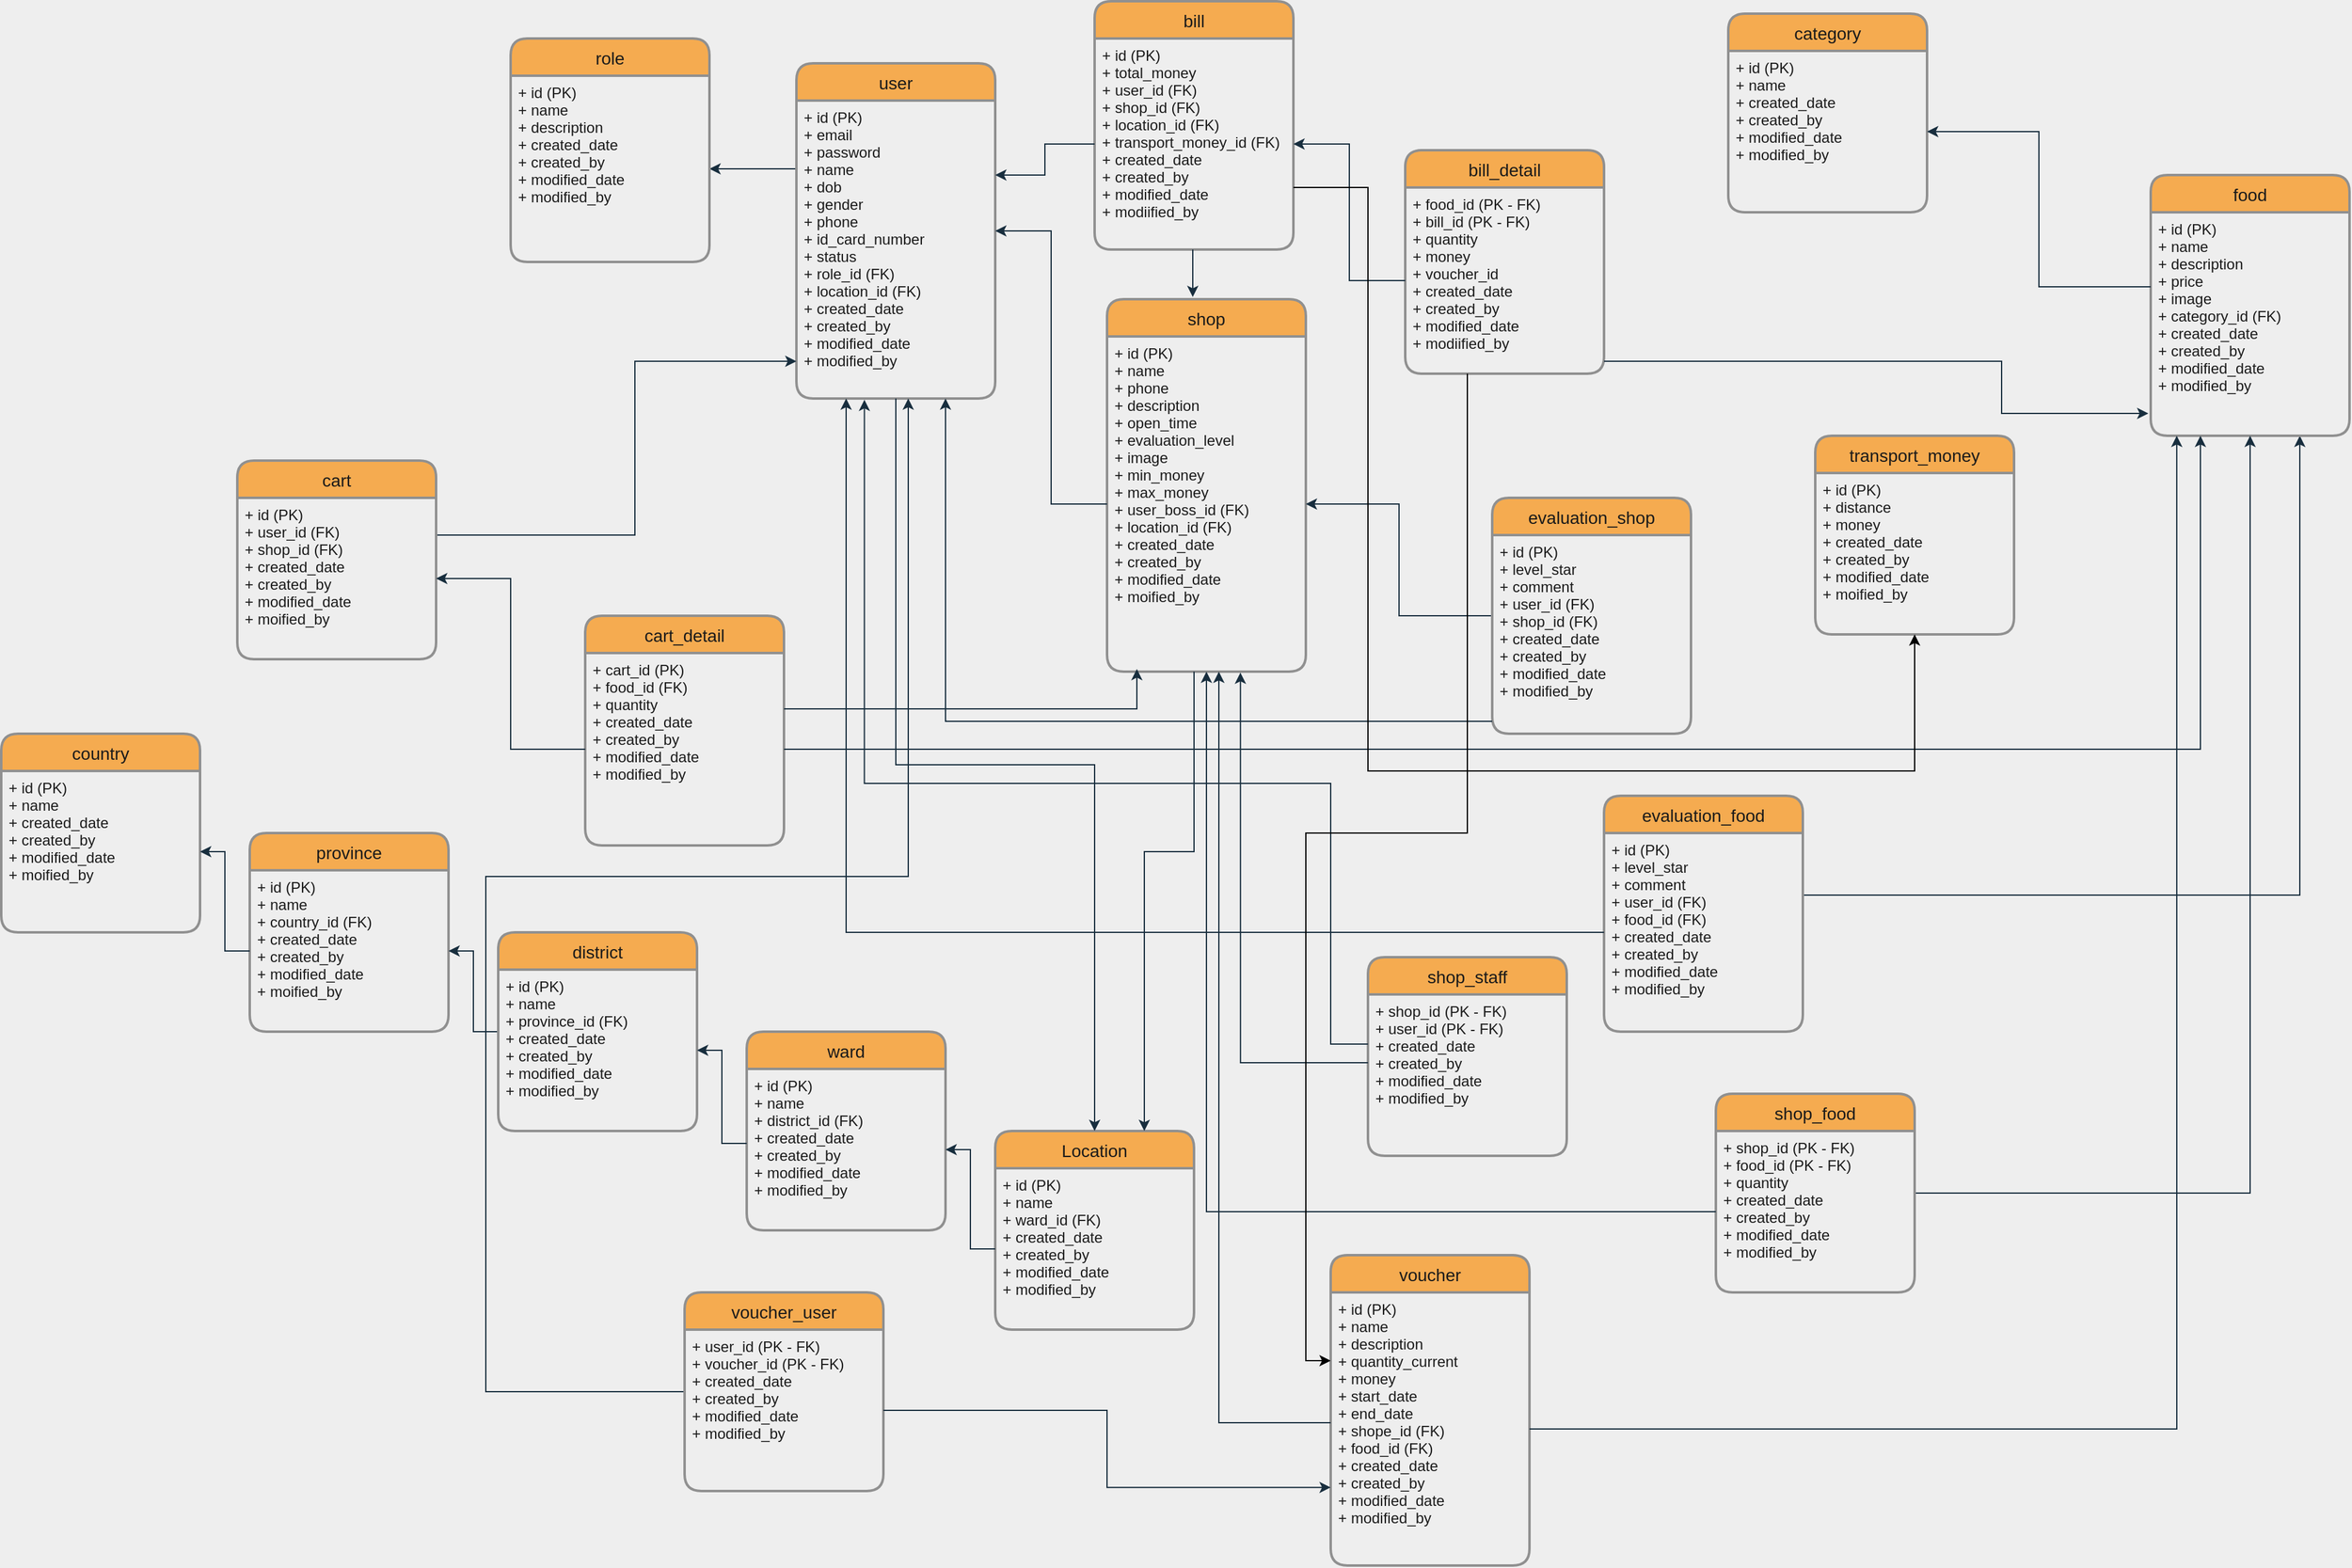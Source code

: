 <mxfile version="15.5.4" type="embed"><diagram id="cvLiQvczyyv2IEws7kv0" name="main"><mxGraphModel dx="1001" dy="735" grid="1" gridSize="10" guides="1" tooltips="1" connect="1" arrows="1" fold="1" page="1" pageScale="1" pageWidth="827" pageHeight="1169" background="#EEEEEE" math="0" shadow="0"><root><mxCell id="0"/><mxCell id="1" parent="0"/><mxCell id="i-i60iLG56CUSzepgEwN-10" style="edgeStyle=orthogonalEdgeStyle;rounded=0;orthogonalLoop=1;jettySize=auto;html=1;entryX=1;entryY=0.5;entryDx=0;entryDy=0;labelBackgroundColor=#EEEEEE;strokeColor=#182E3E;fontColor=#1A1A1A;" parent="1" source="ijWVoz1V8DGi0HDy-ZMH-1" target="i-i60iLG56CUSzepgEwN-9" edge="1"><mxGeometry relative="1" as="geometry"><Array as="points"><mxPoint x="700" y="145"/><mxPoint x="700" y="145"/></Array></mxGeometry></mxCell><mxCell id="ijWVoz1V8DGi0HDy-ZMH-1" value="user" style="swimlane;childLayout=stackLayout;horizontal=1;startSize=30;horizontalStack=0;rounded=1;fontSize=14;fontStyle=0;strokeWidth=2;resizeParent=0;resizeLast=1;shadow=0;dashed=0;align=center;fillColor=#F5AB50;strokeColor=#909090;fontColor=#1A1A1A;" parent="1" vertex="1"><mxGeometry x="720" y="60" width="160" height="270" as="geometry"/></mxCell><mxCell id="ijWVoz1V8DGi0HDy-ZMH-2" value="+ id (PK)&#10;+ email&#10;+ password&#10;+ name&#10;+ dob&#10;+ gender&#10;+ phone&#10;+ id_card_number&#10;+ status&#10;+ role_id (FK)&#10;+ location_id (FK)&#10;+ created_date&#10;+ created_by&#10;+ modified_date&#10;+ modified_by" style="align=left;strokeColor=none;fillColor=none;spacingLeft=4;fontSize=12;verticalAlign=top;resizable=0;rotatable=0;part=1;fontColor=#1A1A1A;" parent="ijWVoz1V8DGi0HDy-ZMH-1" vertex="1"><mxGeometry y="30" width="160" height="240" as="geometry"/></mxCell><mxCell id="ijWVoz1V8DGi0HDy-ZMH-7" value="shop" style="swimlane;childLayout=stackLayout;horizontal=1;startSize=30;horizontalStack=0;rounded=1;fontSize=14;fontStyle=0;strokeWidth=2;resizeParent=0;resizeLast=1;shadow=0;dashed=0;align=center;fillColor=#F5AB50;strokeColor=#909090;fontColor=#1A1A1A;" parent="1" vertex="1"><mxGeometry x="970" y="250" width="160" height="300" as="geometry"/></mxCell><mxCell id="ijWVoz1V8DGi0HDy-ZMH-8" value="+ id (PK)&#10;+ name&#10;+ phone&#10;+ description&#10;+ open_time&#10;+ evaluation_level&#10;+ image&#10;+ min_money&#10;+ max_money&#10;+ user_boss_id (FK)&#10;+ location_id (FK)&#10;+ created_date&#10;+ created_by&#10;+ modified_date&#10;+ moified_by" style="align=left;strokeColor=none;fillColor=none;spacingLeft=4;fontSize=12;verticalAlign=top;resizable=0;rotatable=0;part=1;fontColor=#1A1A1A;" parent="ijWVoz1V8DGi0HDy-ZMH-7" vertex="1"><mxGeometry y="30" width="160" height="270" as="geometry"/></mxCell><mxCell id="ijWVoz1V8DGi0HDy-ZMH-10" value="country" style="swimlane;childLayout=stackLayout;horizontal=1;startSize=30;horizontalStack=0;rounded=1;fontSize=14;fontStyle=0;strokeWidth=2;resizeParent=0;resizeLast=1;shadow=0;dashed=0;align=center;fillColor=#F5AB50;strokeColor=#909090;fontColor=#1A1A1A;" parent="1" vertex="1"><mxGeometry x="80" y="600" width="160" height="160" as="geometry"/></mxCell><mxCell id="ijWVoz1V8DGi0HDy-ZMH-11" value="+ id (PK)&#10;+ name&#10;+ created_date&#10;+ created_by&#10;+ modified_date&#10;+ moified_by" style="align=left;strokeColor=none;fillColor=none;spacingLeft=4;fontSize=12;verticalAlign=top;resizable=0;rotatable=0;part=1;fontColor=#1A1A1A;" parent="ijWVoz1V8DGi0HDy-ZMH-10" vertex="1"><mxGeometry y="30" width="160" height="130" as="geometry"/></mxCell><mxCell id="ijWVoz1V8DGi0HDy-ZMH-12" value="province" style="swimlane;childLayout=stackLayout;horizontal=1;startSize=30;horizontalStack=0;rounded=1;fontSize=14;fontStyle=0;strokeWidth=2;resizeParent=0;resizeLast=1;shadow=0;dashed=0;align=center;fillColor=#F5AB50;strokeColor=#909090;fontColor=#1A1A1A;" parent="1" vertex="1"><mxGeometry x="280" y="680" width="160" height="160" as="geometry"/></mxCell><mxCell id="ijWVoz1V8DGi0HDy-ZMH-13" value="+ id (PK)&#10;+ name&#10;+ country_id (FK)&#10;+ created_date&#10;+ created_by&#10;+ modified_date&#10;+ moified_by" style="align=left;strokeColor=none;fillColor=none;spacingLeft=4;fontSize=12;verticalAlign=top;resizable=0;rotatable=0;part=1;fontColor=#1A1A1A;" parent="ijWVoz1V8DGi0HDy-ZMH-12" vertex="1"><mxGeometry y="30" width="160" height="130" as="geometry"/></mxCell><mxCell id="ijWVoz1V8DGi0HDy-ZMH-14" value="ward" style="swimlane;childLayout=stackLayout;horizontal=1;startSize=30;horizontalStack=0;rounded=1;fontSize=14;fontStyle=0;strokeWidth=2;resizeParent=0;resizeLast=1;shadow=0;dashed=0;align=center;fillColor=#F5AB50;strokeColor=#909090;fontColor=#1A1A1A;" parent="1" vertex="1"><mxGeometry x="680" y="840" width="160" height="160" as="geometry"/></mxCell><mxCell id="ijWVoz1V8DGi0HDy-ZMH-15" value="+ id (PK)&#10;+ name&#10;+ district_id (FK)&#10;+ created_date&#10;+ created_by&#10;+ modified_date&#10;+ modified_by" style="align=left;strokeColor=none;fillColor=none;spacingLeft=4;fontSize=12;verticalAlign=top;resizable=0;rotatable=0;part=1;fontColor=#1A1A1A;" parent="ijWVoz1V8DGi0HDy-ZMH-14" vertex="1"><mxGeometry y="30" width="160" height="130" as="geometry"/></mxCell><mxCell id="ijWVoz1V8DGi0HDy-ZMH-16" value="Location" style="swimlane;childLayout=stackLayout;horizontal=1;startSize=30;horizontalStack=0;rounded=1;fontSize=14;fontStyle=0;strokeWidth=2;resizeParent=0;resizeLast=1;shadow=0;dashed=0;align=center;fillColor=#F5AB50;strokeColor=#909090;fontColor=#1A1A1A;" parent="1" vertex="1"><mxGeometry x="880" y="920" width="160" height="160" as="geometry"/></mxCell><mxCell id="ijWVoz1V8DGi0HDy-ZMH-17" value="+ id (PK)&#10;+ name&#10;+ ward_id (FK)&#10;+ created_date&#10;+ created_by&#10;+ modified_date&#10;+ modified_by" style="align=left;strokeColor=none;fillColor=none;spacingLeft=4;fontSize=12;verticalAlign=top;resizable=0;rotatable=0;part=1;fontColor=#1A1A1A;" parent="ijWVoz1V8DGi0HDy-ZMH-16" vertex="1"><mxGeometry y="30" width="160" height="130" as="geometry"/></mxCell><mxCell id="nJ0_UqHyAE1VyKCotSEz-19" style="edgeStyle=orthogonalEdgeStyle;rounded=0;orthogonalLoop=1;jettySize=auto;html=1;labelBackgroundColor=#EEEEEE;strokeColor=#182E3E;fontColor=#1A1A1A;" parent="1" source="ijWVoz1V8DGi0HDy-ZMH-19" target="ijWVoz1V8DGi0HDy-ZMH-2" edge="1"><mxGeometry relative="1" as="geometry"><Array as="points"><mxPoint x="590" y="440"/><mxPoint x="590" y="300"/></Array></mxGeometry></mxCell><mxCell id="ijWVoz1V8DGi0HDy-ZMH-19" value="cart" style="swimlane;childLayout=stackLayout;horizontal=1;startSize=30;horizontalStack=0;rounded=1;fontSize=14;fontStyle=0;strokeWidth=2;resizeParent=0;resizeLast=1;shadow=0;dashed=0;align=center;fillColor=#F5AB50;strokeColor=#909090;fontColor=#1A1A1A;" parent="1" vertex="1"><mxGeometry x="270" y="380" width="160" height="160" as="geometry"/></mxCell><mxCell id="ijWVoz1V8DGi0HDy-ZMH-20" value="+ id (PK)&#10;+ user_id (FK)&#10;+ shop_id (FK)&#10;+ created_date&#10;+ created_by&#10;+ modified_date&#10;+ moified_by" style="align=left;strokeColor=none;fillColor=none;spacingLeft=4;fontSize=12;verticalAlign=top;resizable=0;rotatable=0;part=1;fontColor=#1A1A1A;" parent="ijWVoz1V8DGi0HDy-ZMH-19" vertex="1"><mxGeometry y="30" width="160" height="130" as="geometry"/></mxCell><mxCell id="nJ0_UqHyAE1VyKCotSEz-15" style="edgeStyle=orthogonalEdgeStyle;rounded=0;orthogonalLoop=1;jettySize=auto;html=1;entryX=0.75;entryY=1;entryDx=0;entryDy=0;labelBackgroundColor=#EEEEEE;strokeColor=#182E3E;fontColor=#1A1A1A;" parent="1" source="ijWVoz1V8DGi0HDy-ZMH-21" target="nJ0_UqHyAE1VyKCotSEz-10" edge="1"><mxGeometry relative="1" as="geometry"><Array as="points"><mxPoint x="1930" y="730"/></Array></mxGeometry></mxCell><mxCell id="ijWVoz1V8DGi0HDy-ZMH-21" value="evaluation_food" style="swimlane;childLayout=stackLayout;horizontal=1;startSize=30;horizontalStack=0;rounded=1;fontSize=14;fontStyle=0;strokeWidth=2;resizeParent=0;resizeLast=1;shadow=0;dashed=0;align=center;fillColor=#F5AB50;strokeColor=#909090;fontColor=#1A1A1A;" parent="1" vertex="1"><mxGeometry x="1370" y="650" width="160" height="190" as="geometry"/></mxCell><mxCell id="ijWVoz1V8DGi0HDy-ZMH-22" value="+ id (PK)&#10;+ level_star&#10;+ comment&#10;+ user_id (FK)&#10;+ food_id (FK)&#10;+ created_date&#10;+ created_by&#10;+ modified_date&#10;+ modified_by" style="align=left;strokeColor=none;fillColor=none;spacingLeft=4;fontSize=12;verticalAlign=top;resizable=0;rotatable=0;part=1;fontColor=#1A1A1A;" parent="ijWVoz1V8DGi0HDy-ZMH-21" vertex="1"><mxGeometry y="30" width="160" height="160" as="geometry"/></mxCell><mxCell id="ijWVoz1V8DGi0HDy-ZMH-23" value="voucher" style="swimlane;childLayout=stackLayout;horizontal=1;startSize=30;horizontalStack=0;rounded=1;fontSize=14;fontStyle=0;strokeWidth=2;resizeParent=0;resizeLast=1;shadow=0;dashed=0;align=center;fillColor=#F5AB50;strokeColor=#909090;fontColor=#1A1A1A;" parent="1" vertex="1"><mxGeometry x="1150" y="1020" width="160" height="250" as="geometry"/></mxCell><mxCell id="ijWVoz1V8DGi0HDy-ZMH-24" value="+ id (PK)&#10;+ name&#10;+ description&#10;+ quantity_current&#10;+ money&#10;+ start_date&#10;+ end_date&#10;+ shope_id (FK)&#10;+ food_id (FK)&#10;+ created_date&#10;+ created_by&#10;+ modified_date&#10;+ modified_by" style="align=left;strokeColor=none;fillColor=none;spacingLeft=4;fontSize=12;verticalAlign=top;resizable=0;rotatable=0;part=1;fontColor=#1A1A1A;" parent="ijWVoz1V8DGi0HDy-ZMH-23" vertex="1"><mxGeometry y="30" width="160" height="220" as="geometry"/></mxCell><mxCell id="ijWVoz1V8DGi0HDy-ZMH-25" value="bill" style="swimlane;childLayout=stackLayout;horizontal=1;startSize=30;horizontalStack=0;rounded=1;fontSize=14;fontStyle=0;strokeWidth=2;resizeParent=0;resizeLast=1;shadow=0;dashed=0;align=center;fillColor=#F5AB50;strokeColor=#909090;fontColor=#1A1A1A;" parent="1" vertex="1"><mxGeometry x="960" y="10" width="160" height="200" as="geometry"/></mxCell><mxCell id="ijWVoz1V8DGi0HDy-ZMH-26" value="+ id (PK)&#10;+ total_money&#10;+ user_id (FK)&#10;+ shop_id (FK)&#10;+ location_id (FK)&#10;+ transport_money_id (FK)&#10;+ created_date&#10;+ created_by&#10;+ modified_date&#10;+ modiified_by" style="align=left;strokeColor=none;fillColor=none;spacingLeft=4;fontSize=12;verticalAlign=top;resizable=0;rotatable=0;part=1;fontColor=#1A1A1A;" parent="ijWVoz1V8DGi0HDy-ZMH-25" vertex="1"><mxGeometry y="30" width="160" height="170" as="geometry"/></mxCell><mxCell id="ijWVoz1V8DGi0HDy-ZMH-27" value="bill_detail" style="swimlane;childLayout=stackLayout;horizontal=1;startSize=30;horizontalStack=0;rounded=1;fontSize=14;fontStyle=0;strokeWidth=2;resizeParent=0;resizeLast=1;shadow=0;dashed=0;align=center;fillColor=#F5AB50;strokeColor=#909090;fontColor=#1A1A1A;" parent="1" vertex="1"><mxGeometry x="1210" y="130" width="160" height="180" as="geometry"/></mxCell><mxCell id="ijWVoz1V8DGi0HDy-ZMH-28" value="+ food_id (PK - FK)&#10;+ bill_id (PK - FK)&#10;+ quantity&#10;+ money&#10;+ voucher_id&#10;+ created_date&#10;+ created_by&#10;+ modified_date&#10;+ modiified_by" style="align=left;strokeColor=none;fillColor=none;spacingLeft=4;fontSize=12;verticalAlign=top;resizable=0;rotatable=0;part=1;fontColor=#1A1A1A;" parent="ijWVoz1V8DGi0HDy-ZMH-27" vertex="1"><mxGeometry y="30" width="160" height="150" as="geometry"/></mxCell><mxCell id="i-i60iLG56CUSzepgEwN-4" style="edgeStyle=orthogonalEdgeStyle;rounded=0;orthogonalLoop=1;jettySize=auto;html=1;entryX=1;entryY=0.5;entryDx=0;entryDy=0;labelBackgroundColor=#EEEEEE;strokeColor=#182E3E;fontColor=#1A1A1A;" parent="1" source="i-i60iLG56CUSzepgEwN-1" target="ijWVoz1V8DGi0HDy-ZMH-13" edge="1"><mxGeometry relative="1" as="geometry"/></mxCell><mxCell id="i-i60iLG56CUSzepgEwN-1" value="district" style="swimlane;childLayout=stackLayout;horizontal=1;startSize=30;horizontalStack=0;rounded=1;fontSize=14;fontStyle=0;strokeWidth=2;resizeParent=0;resizeLast=1;shadow=0;dashed=0;align=center;fillColor=#F5AB50;strokeColor=#909090;fontColor=#1A1A1A;" parent="1" vertex="1"><mxGeometry x="480" y="760" width="160" height="160" as="geometry"/></mxCell><mxCell id="i-i60iLG56CUSzepgEwN-2" value="+ id (PK)&#10;+ name&#10;+ province_id (FK)&#10;+ created_date&#10;+ created_by&#10;+ modified_date&#10;+ modified_by" style="align=left;strokeColor=none;fillColor=none;spacingLeft=4;fontSize=12;verticalAlign=top;resizable=0;rotatable=0;part=1;fontColor=#1A1A1A;" parent="i-i60iLG56CUSzepgEwN-1" vertex="1"><mxGeometry y="30" width="160" height="130" as="geometry"/></mxCell><mxCell id="i-i60iLG56CUSzepgEwN-3" style="edgeStyle=orthogonalEdgeStyle;rounded=0;orthogonalLoop=1;jettySize=auto;html=1;entryX=1;entryY=0.5;entryDx=0;entryDy=0;labelBackgroundColor=#EEEEEE;strokeColor=#182E3E;fontColor=#1A1A1A;" parent="1" source="ijWVoz1V8DGi0HDy-ZMH-13" target="ijWVoz1V8DGi0HDy-ZMH-11" edge="1"><mxGeometry relative="1" as="geometry"/></mxCell><mxCell id="i-i60iLG56CUSzepgEwN-5" style="edgeStyle=orthogonalEdgeStyle;rounded=0;orthogonalLoop=1;jettySize=auto;html=1;entryX=1;entryY=0.5;entryDx=0;entryDy=0;labelBackgroundColor=#EEEEEE;strokeColor=#182E3E;fontColor=#1A1A1A;" parent="1" source="ijWVoz1V8DGi0HDy-ZMH-15" target="i-i60iLG56CUSzepgEwN-2" edge="1"><mxGeometry relative="1" as="geometry"><Array as="points"><mxPoint x="660" y="930"/><mxPoint x="660" y="855"/></Array></mxGeometry></mxCell><mxCell id="i-i60iLG56CUSzepgEwN-6" style="edgeStyle=orthogonalEdgeStyle;rounded=0;orthogonalLoop=1;jettySize=auto;html=1;entryX=1;entryY=0.5;entryDx=0;entryDy=0;labelBackgroundColor=#EEEEEE;strokeColor=#182E3E;fontColor=#1A1A1A;" parent="1" source="ijWVoz1V8DGi0HDy-ZMH-17" target="ijWVoz1V8DGi0HDy-ZMH-15" edge="1"><mxGeometry relative="1" as="geometry"/></mxCell><mxCell id="i-i60iLG56CUSzepgEwN-8" value="role" style="swimlane;childLayout=stackLayout;horizontal=1;startSize=30;horizontalStack=0;rounded=1;fontSize=14;fontStyle=0;strokeWidth=2;resizeParent=0;resizeLast=1;shadow=0;dashed=0;align=center;fillColor=#F5AB50;strokeColor=#909090;fontColor=#1A1A1A;gradientColor=none;swimlaneFillColor=none;glass=0;" parent="1" vertex="1"><mxGeometry x="490" y="40" width="160" height="180" as="geometry"/></mxCell><mxCell id="i-i60iLG56CUSzepgEwN-9" value="+ id (PK)&#10;+ name&#10;+ description&#10;+ created_date&#10;+ created_by&#10;+ modified_date&#10;+ modified_by" style="align=left;strokeColor=none;fillColor=none;spacingLeft=4;fontSize=12;verticalAlign=top;resizable=0;rotatable=0;part=1;fontColor=#1A1A1A;" parent="i-i60iLG56CUSzepgEwN-8" vertex="1"><mxGeometry y="30" width="160" height="150" as="geometry"/></mxCell><mxCell id="i-i60iLG56CUSzepgEwN-11" value="cart_detail" style="swimlane;childLayout=stackLayout;horizontal=1;startSize=30;horizontalStack=0;rounded=1;fontSize=14;fontStyle=0;strokeWidth=2;resizeParent=0;resizeLast=1;shadow=0;dashed=0;align=center;fillColor=#F5AB50;strokeColor=#909090;fontColor=#1A1A1A;" parent="1" vertex="1"><mxGeometry x="550" y="505" width="160" height="185" as="geometry"/></mxCell><mxCell id="i-i60iLG56CUSzepgEwN-12" value="+ cart_id (PK)&#10;+ food_id (FK)&#10;+ quantity&#10;+ created_date&#10;+ created_by&#10;+ modified_date&#10;+ modified_by" style="align=left;strokeColor=none;fillColor=none;spacingLeft=4;fontSize=12;verticalAlign=top;resizable=0;rotatable=0;part=1;fontColor=#1A1A1A;" parent="i-i60iLG56CUSzepgEwN-11" vertex="1"><mxGeometry y="30" width="160" height="155" as="geometry"/></mxCell><mxCell id="nJ0_UqHyAE1VyKCotSEz-1" style="edgeStyle=orthogonalEdgeStyle;rounded=0;orthogonalLoop=1;jettySize=auto;html=1;labelBackgroundColor=#EEEEEE;strokeColor=#182E3E;fontColor=#1A1A1A;" parent="1" source="ijWVoz1V8DGi0HDy-ZMH-28" target="ijWVoz1V8DGi0HDy-ZMH-26" edge="1"><mxGeometry relative="1" as="geometry"/></mxCell><mxCell id="nJ0_UqHyAE1VyKCotSEz-2" style="edgeStyle=orthogonalEdgeStyle;rounded=0;orthogonalLoop=1;jettySize=auto;html=1;entryX=1;entryY=0.5;entryDx=0;entryDy=0;labelBackgroundColor=#EEEEEE;strokeColor=#182E3E;fontColor=#1A1A1A;" parent="1" source="i-i60iLG56CUSzepgEwN-12" target="ijWVoz1V8DGi0HDy-ZMH-20" edge="1"><mxGeometry relative="1" as="geometry"/></mxCell><mxCell id="nJ0_UqHyAE1VyKCotSEz-3" style="edgeStyle=orthogonalEdgeStyle;rounded=0;orthogonalLoop=1;jettySize=auto;html=1;labelBackgroundColor=#EEEEEE;strokeColor=#182E3E;fontColor=#1A1A1A;" parent="1" source="ijWVoz1V8DGi0HDy-ZMH-2" target="ijWVoz1V8DGi0HDy-ZMH-16" edge="1"><mxGeometry relative="1" as="geometry"/></mxCell><mxCell id="nJ0_UqHyAE1VyKCotSEz-5" style="edgeStyle=orthogonalEdgeStyle;rounded=0;orthogonalLoop=1;jettySize=auto;html=1;entryX=1;entryY=0.25;entryDx=0;entryDy=0;labelBackgroundColor=#EEEEEE;strokeColor=#182E3E;fontColor=#1A1A1A;" parent="1" source="ijWVoz1V8DGi0HDy-ZMH-26" target="ijWVoz1V8DGi0HDy-ZMH-2" edge="1"><mxGeometry relative="1" as="geometry"/></mxCell><mxCell id="nJ0_UqHyAE1VyKCotSEz-6" style="edgeStyle=orthogonalEdgeStyle;rounded=0;orthogonalLoop=1;jettySize=auto;html=1;entryX=0.431;entryY=-0.006;entryDx=0;entryDy=0;entryPerimeter=0;labelBackgroundColor=#EEEEEE;strokeColor=#182E3E;fontColor=#1A1A1A;" parent="1" source="ijWVoz1V8DGi0HDy-ZMH-26" target="ijWVoz1V8DGi0HDy-ZMH-7" edge="1"><mxGeometry relative="1" as="geometry"><Array as="points"><mxPoint x="1039" y="240"/><mxPoint x="1039" y="240"/></Array></mxGeometry></mxCell><mxCell id="nJ0_UqHyAE1VyKCotSEz-7" value="category" style="swimlane;childLayout=stackLayout;horizontal=1;startSize=30;horizontalStack=0;rounded=1;fontSize=14;fontStyle=0;strokeWidth=2;resizeParent=0;resizeLast=1;shadow=0;dashed=0;align=center;fillColor=#F5AB50;strokeColor=#909090;fontColor=#1A1A1A;" parent="1" vertex="1"><mxGeometry x="1470" y="20" width="160" height="160" as="geometry"/></mxCell><mxCell id="nJ0_UqHyAE1VyKCotSEz-8" value="+ id (PK)&#10;+ name&#10;+ created_date&#10;+ created_by&#10;+ modified_date&#10;+ modified_by" style="align=left;strokeColor=none;fillColor=none;spacingLeft=4;fontSize=12;verticalAlign=top;resizable=0;rotatable=0;part=1;fontColor=#1A1A1A;" parent="nJ0_UqHyAE1VyKCotSEz-7" vertex="1"><mxGeometry y="30" width="160" height="130" as="geometry"/></mxCell><mxCell id="nJ0_UqHyAE1VyKCotSEz-9" value="food" style="swimlane;childLayout=stackLayout;horizontal=1;startSize=30;horizontalStack=0;rounded=1;fontSize=14;fontStyle=0;strokeWidth=2;resizeParent=0;resizeLast=1;shadow=0;dashed=0;align=center;fillColor=#F5AB50;strokeColor=#909090;fontColor=#1A1A1A;" parent="1" vertex="1"><mxGeometry x="1810" y="150" width="160" height="210" as="geometry"/></mxCell><mxCell id="nJ0_UqHyAE1VyKCotSEz-10" value="+ id (PK)&#10;+ name&#10;+ description&#10;+ price&#10;+ image&#10;+ category_id (FK)&#10;+ created_date&#10;+ created_by&#10;+ modified_date&#10;+ modified_by" style="align=left;strokeColor=none;fillColor=none;spacingLeft=4;fontSize=12;verticalAlign=top;resizable=0;rotatable=0;part=1;fontColor=#1A1A1A;" parent="nJ0_UqHyAE1VyKCotSEz-9" vertex="1"><mxGeometry y="30" width="160" height="180" as="geometry"/></mxCell><mxCell id="nJ0_UqHyAE1VyKCotSEz-11" style="edgeStyle=orthogonalEdgeStyle;rounded=0;orthogonalLoop=1;jettySize=auto;html=1;entryX=1;entryY=0.5;entryDx=0;entryDy=0;labelBackgroundColor=#EEEEEE;strokeColor=#182E3E;fontColor=#1A1A1A;" parent="1" source="nJ0_UqHyAE1VyKCotSEz-10" target="nJ0_UqHyAE1VyKCotSEz-8" edge="1"><mxGeometry relative="1" as="geometry"><Array as="points"><mxPoint x="1720" y="240"/><mxPoint x="1720" y="115"/></Array></mxGeometry></mxCell><mxCell id="nJ0_UqHyAE1VyKCotSEz-12" style="edgeStyle=orthogonalEdgeStyle;rounded=0;orthogonalLoop=1;jettySize=auto;html=1;labelBackgroundColor=#EEEEEE;strokeColor=#182E3E;fontColor=#1A1A1A;entryX=-0.012;entryY=0.9;entryDx=0;entryDy=0;entryPerimeter=0;" parent="1" source="ijWVoz1V8DGi0HDy-ZMH-28" target="nJ0_UqHyAE1VyKCotSEz-10" edge="1"><mxGeometry relative="1" as="geometry"><mxPoint x="1750" y="350" as="targetPoint"/><Array as="points"><mxPoint x="1690" y="300"/><mxPoint x="1690" y="342"/></Array></mxGeometry></mxCell><mxCell id="nJ0_UqHyAE1VyKCotSEz-16" style="edgeStyle=orthogonalEdgeStyle;rounded=0;orthogonalLoop=1;jettySize=auto;html=1;entryX=1;entryY=0.5;entryDx=0;entryDy=0;labelBackgroundColor=#EEEEEE;strokeColor=#182E3E;fontColor=#1A1A1A;" parent="1" source="nJ0_UqHyAE1VyKCotSEz-13" target="ijWVoz1V8DGi0HDy-ZMH-8" edge="1"><mxGeometry relative="1" as="geometry"/></mxCell><mxCell id="nJ0_UqHyAE1VyKCotSEz-13" value="evaluation_shop" style="swimlane;childLayout=stackLayout;horizontal=1;startSize=30;horizontalStack=0;rounded=1;fontSize=14;fontStyle=0;strokeWidth=2;resizeParent=0;resizeLast=1;shadow=0;dashed=0;align=center;fillColor=#F5AB50;strokeColor=#909090;fontColor=#1A1A1A;" parent="1" vertex="1"><mxGeometry x="1280" y="410" width="160" height="190" as="geometry"/></mxCell><mxCell id="nJ0_UqHyAE1VyKCotSEz-14" value="+ id (PK)&#10;+ level_star&#10;+ comment&#10;+ user_id (FK)&#10;+ shop_id (FK)&#10;+ created_date&#10;+ created_by&#10;+ modified_date&#10;+ modified_by" style="align=left;strokeColor=none;fillColor=none;spacingLeft=4;fontSize=12;verticalAlign=top;resizable=0;rotatable=0;part=1;fontColor=#1A1A1A;" parent="nJ0_UqHyAE1VyKCotSEz-13" vertex="1"><mxGeometry y="30" width="160" height="160" as="geometry"/></mxCell><mxCell id="nJ0_UqHyAE1VyKCotSEz-17" style="edgeStyle=orthogonalEdgeStyle;rounded=0;orthogonalLoop=1;jettySize=auto;html=1;entryX=0.75;entryY=1;entryDx=0;entryDy=0;labelBackgroundColor=#EEEEEE;strokeColor=#182E3E;fontColor=#1A1A1A;" parent="1" source="nJ0_UqHyAE1VyKCotSEz-14" target="ijWVoz1V8DGi0HDy-ZMH-2" edge="1"><mxGeometry relative="1" as="geometry"><Array as="points"><mxPoint x="1360" y="590"/><mxPoint x="840" y="590"/></Array></mxGeometry></mxCell><mxCell id="nJ0_UqHyAE1VyKCotSEz-18" style="edgeStyle=orthogonalEdgeStyle;rounded=0;orthogonalLoop=1;jettySize=auto;html=1;entryX=0.25;entryY=1;entryDx=0;entryDy=0;labelBackgroundColor=#EEEEEE;strokeColor=#182E3E;fontColor=#1A1A1A;" parent="1" source="ijWVoz1V8DGi0HDy-ZMH-22" target="ijWVoz1V8DGi0HDy-ZMH-2" edge="1"><mxGeometry relative="1" as="geometry"/></mxCell><mxCell id="nJ0_UqHyAE1VyKCotSEz-20" style="edgeStyle=orthogonalEdgeStyle;rounded=0;orthogonalLoop=1;jettySize=auto;html=1;entryX=0.25;entryY=1;entryDx=0;entryDy=0;labelBackgroundColor=#EEEEEE;strokeColor=#182E3E;fontColor=#1A1A1A;" parent="1" source="i-i60iLG56CUSzepgEwN-12" target="nJ0_UqHyAE1VyKCotSEz-10" edge="1"><mxGeometry relative="1" as="geometry"/></mxCell><mxCell id="nJ0_UqHyAE1VyKCotSEz-21" style="edgeStyle=orthogonalEdgeStyle;rounded=0;orthogonalLoop=1;jettySize=auto;html=1;entryX=0.75;entryY=0;entryDx=0;entryDy=0;labelBackgroundColor=#EEEEEE;strokeColor=#182E3E;fontColor=#1A1A1A;" parent="1" source="ijWVoz1V8DGi0HDy-ZMH-8" target="ijWVoz1V8DGi0HDy-ZMH-16" edge="1"><mxGeometry relative="1" as="geometry"><Array as="points"><mxPoint x="1040" y="695"/><mxPoint x="1000" y="695"/></Array></mxGeometry></mxCell><mxCell id="nJ0_UqHyAE1VyKCotSEz-24" style="edgeStyle=orthogonalEdgeStyle;rounded=0;orthogonalLoop=1;jettySize=auto;html=1;entryX=0.5;entryY=1;entryDx=0;entryDy=0;labelBackgroundColor=#EEEEEE;strokeColor=#182E3E;fontColor=#1A1A1A;" parent="1" source="nJ0_UqHyAE1VyKCotSEz-22" target="nJ0_UqHyAE1VyKCotSEz-10" edge="1"><mxGeometry relative="1" as="geometry"><Array as="points"><mxPoint x="1890" y="970"/></Array></mxGeometry></mxCell><mxCell id="nJ0_UqHyAE1VyKCotSEz-22" value="shop_food" style="swimlane;childLayout=stackLayout;horizontal=1;startSize=30;horizontalStack=0;rounded=1;fontSize=14;fontStyle=0;strokeWidth=2;resizeParent=0;resizeLast=1;shadow=0;dashed=0;align=center;fillColor=#F5AB50;strokeColor=#909090;fontColor=#1A1A1A;" parent="1" vertex="1"><mxGeometry x="1460" y="890" width="160" height="160" as="geometry"/></mxCell><mxCell id="nJ0_UqHyAE1VyKCotSEz-23" value="+ shop_id (PK - FK)&#10;+ food_id (PK - FK)&#10;+ quantity&#10;+ created_date&#10;+ created_by&#10;+ modified_date&#10;+ modified_by" style="align=left;strokeColor=none;fillColor=none;spacingLeft=4;fontSize=12;verticalAlign=top;resizable=0;rotatable=0;part=1;fontColor=#1A1A1A;" parent="nJ0_UqHyAE1VyKCotSEz-22" vertex="1"><mxGeometry y="30" width="160" height="130" as="geometry"/></mxCell><mxCell id="nJ0_UqHyAE1VyKCotSEz-25" style="edgeStyle=orthogonalEdgeStyle;rounded=0;orthogonalLoop=1;jettySize=auto;html=1;labelBackgroundColor=#EEEEEE;strokeColor=#182E3E;fontColor=#1A1A1A;" parent="1" source="nJ0_UqHyAE1VyKCotSEz-23" target="ijWVoz1V8DGi0HDy-ZMH-8" edge="1"><mxGeometry relative="1" as="geometry"/></mxCell><mxCell id="nJ0_UqHyAE1VyKCotSEz-26" value="shop_staff" style="swimlane;childLayout=stackLayout;horizontal=1;startSize=30;horizontalStack=0;rounded=1;fontSize=14;fontStyle=0;strokeWidth=2;resizeParent=0;resizeLast=1;shadow=0;dashed=0;align=center;fillColor=#F5AB50;strokeColor=#909090;fontColor=#1A1A1A;" parent="1" vertex="1"><mxGeometry x="1180" y="780" width="160" height="160" as="geometry"/></mxCell><mxCell id="nJ0_UqHyAE1VyKCotSEz-27" value="+ shop_id (PK - FK)&#10;+ user_id (PK - FK)&#10;+ created_date&#10;+ created_by&#10;+ modified_date&#10;+ modified_by" style="align=left;strokeColor=none;fillColor=none;spacingLeft=4;fontSize=12;verticalAlign=top;resizable=0;rotatable=0;part=1;fontColor=#1A1A1A;" parent="nJ0_UqHyAE1VyKCotSEz-26" vertex="1"><mxGeometry y="30" width="160" height="130" as="geometry"/></mxCell><mxCell id="nJ0_UqHyAE1VyKCotSEz-28" style="edgeStyle=orthogonalEdgeStyle;rounded=0;orthogonalLoop=1;jettySize=auto;html=1;entryX=0.671;entryY=1.003;entryDx=0;entryDy=0;entryPerimeter=0;labelBackgroundColor=#EEEEEE;strokeColor=#182E3E;fontColor=#1A1A1A;" parent="1" source="nJ0_UqHyAE1VyKCotSEz-27" target="ijWVoz1V8DGi0HDy-ZMH-8" edge="1"><mxGeometry relative="1" as="geometry"><mxPoint x="1080" y="480" as="targetPoint"/><Array as="points"><mxPoint x="1077" y="865"/></Array></mxGeometry></mxCell><mxCell id="nJ0_UqHyAE1VyKCotSEz-29" style="edgeStyle=orthogonalEdgeStyle;rounded=0;orthogonalLoop=1;jettySize=auto;html=1;entryX=0.342;entryY=1.004;entryDx=0;entryDy=0;entryPerimeter=0;labelBackgroundColor=#EEEEEE;strokeColor=#182E3E;fontColor=#1A1A1A;" parent="1" source="nJ0_UqHyAE1VyKCotSEz-27" target="ijWVoz1V8DGi0HDy-ZMH-2" edge="1"><mxGeometry relative="1" as="geometry"><Array as="points"><mxPoint x="1150" y="850"/><mxPoint x="1150" y="640"/><mxPoint x="775" y="640"/></Array></mxGeometry></mxCell><mxCell id="nJ0_UqHyAE1VyKCotSEz-33" style="edgeStyle=orthogonalEdgeStyle;rounded=0;orthogonalLoop=1;jettySize=auto;html=1;labelBackgroundColor=#EEEEEE;strokeColor=#182E3E;fontColor=#1A1A1A;" parent="1" source="ijWVoz1V8DGi0HDy-ZMH-24" target="ijWVoz1V8DGi0HDy-ZMH-8" edge="1"><mxGeometry relative="1" as="geometry"><Array as="points"><mxPoint x="1060" y="1155"/></Array></mxGeometry></mxCell><mxCell id="nJ0_UqHyAE1VyKCotSEz-38" style="edgeStyle=orthogonalEdgeStyle;rounded=0;orthogonalLoop=1;jettySize=auto;html=1;labelBackgroundColor=#EEEEEE;strokeColor=#182E3E;fontColor=#1A1A1A;" parent="1" source="nJ0_UqHyAE1VyKCotSEz-35" target="ijWVoz1V8DGi0HDy-ZMH-2" edge="1"><mxGeometry relative="1" as="geometry"><mxPoint x="780" y="390" as="targetPoint"/><Array as="points"><mxPoint x="470" y="1130"/><mxPoint x="470" y="715"/><mxPoint x="810" y="715"/></Array></mxGeometry></mxCell><mxCell id="nJ0_UqHyAE1VyKCotSEz-35" value="voucher_user" style="swimlane;childLayout=stackLayout;horizontal=1;startSize=30;horizontalStack=0;rounded=1;fontSize=14;fontStyle=0;strokeWidth=2;resizeParent=0;resizeLast=1;shadow=0;dashed=0;align=center;fillColor=#F5AB50;strokeColor=#909090;fontColor=#1A1A1A;" parent="1" vertex="1"><mxGeometry x="630" y="1050" width="160" height="160" as="geometry"/></mxCell><mxCell id="nJ0_UqHyAE1VyKCotSEz-36" value="+ user_id (PK - FK)&#10;+ voucher_id (PK - FK)&#10;+ created_date&#10;+ created_by&#10;+ modified_date&#10;+ modified_by" style="align=left;strokeColor=none;fillColor=none;spacingLeft=4;fontSize=12;verticalAlign=top;resizable=0;rotatable=0;part=1;fontColor=#1A1A1A;" parent="nJ0_UqHyAE1VyKCotSEz-35" vertex="1"><mxGeometry y="30" width="160" height="130" as="geometry"/></mxCell><mxCell id="nJ0_UqHyAE1VyKCotSEz-40" style="edgeStyle=orthogonalEdgeStyle;rounded=0;orthogonalLoop=1;jettySize=auto;html=1;entryX=0;entryY=0.714;entryDx=0;entryDy=0;entryPerimeter=0;labelBackgroundColor=#EEEEEE;strokeColor=#182E3E;fontColor=#1A1A1A;" parent="1" source="nJ0_UqHyAE1VyKCotSEz-36" target="ijWVoz1V8DGi0HDy-ZMH-24" edge="1"><mxGeometry relative="1" as="geometry"/></mxCell><mxCell id="nJ0_UqHyAE1VyKCotSEz-41" style="edgeStyle=orthogonalEdgeStyle;rounded=0;orthogonalLoop=1;jettySize=auto;html=1;labelBackgroundColor=#EEEEEE;strokeColor=#182E3E;fontColor=#1A1A1A;entryX=0.131;entryY=1;entryDx=0;entryDy=0;entryPerimeter=0;" parent="1" source="ijWVoz1V8DGi0HDy-ZMH-24" target="nJ0_UqHyAE1VyKCotSEz-10" edge="1"><mxGeometry relative="1" as="geometry"><mxPoint x="1759" y="300" as="targetPoint"/></mxGeometry></mxCell><mxCell id="nJ0_UqHyAE1VyKCotSEz-46" style="edgeStyle=orthogonalEdgeStyle;rounded=0;orthogonalLoop=1;jettySize=auto;html=1;entryX=0.15;entryY=0.992;entryDx=0;entryDy=0;entryPerimeter=0;labelBackgroundColor=#EEEEEE;strokeColor=#182E3E;fontColor=#1A1A1A;" parent="1" source="i-i60iLG56CUSzepgEwN-12" target="ijWVoz1V8DGi0HDy-ZMH-8" edge="1"><mxGeometry relative="1" as="geometry"><mxPoint x="1000" y="480" as="targetPoint"/><Array as="points"><mxPoint x="994" y="580"/></Array></mxGeometry></mxCell><mxCell id="nJ0_UqHyAE1VyKCotSEz-47" style="edgeStyle=orthogonalEdgeStyle;rounded=0;orthogonalLoop=1;jettySize=auto;html=1;entryX=1;entryY=0.5;entryDx=0;entryDy=0;labelBackgroundColor=#EEEEEE;strokeColor=#182E3E;fontColor=#1A1A1A;" parent="1" source="ijWVoz1V8DGi0HDy-ZMH-8" target="ijWVoz1V8DGi0HDy-ZMH-1" edge="1"><mxGeometry relative="1" as="geometry"/></mxCell><mxCell id="nJ0_UqHyAE1VyKCotSEz-49" value="transport_money" style="swimlane;childLayout=stackLayout;horizontal=1;startSize=30;horizontalStack=0;rounded=1;fontSize=14;fontStyle=0;strokeWidth=2;resizeParent=0;resizeLast=1;shadow=0;dashed=0;align=center;fillColor=#F5AB50;strokeColor=#909090;fontColor=#1A1A1A;" parent="1" vertex="1"><mxGeometry x="1540" y="360" width="160" height="160" as="geometry"/></mxCell><mxCell id="nJ0_UqHyAE1VyKCotSEz-50" value="+ id (PK)&#10;+ distance&#10;+ money&#10;+ created_date&#10;+ created_by&#10;+ modified_date&#10;+ moified_by" style="align=left;strokeColor=none;fillColor=none;spacingLeft=4;fontSize=12;verticalAlign=top;resizable=0;rotatable=0;part=1;fontColor=#1A1A1A;" parent="nJ0_UqHyAE1VyKCotSEz-49" vertex="1"><mxGeometry y="30" width="160" height="130" as="geometry"/></mxCell><mxCell id="3X15Ono_yEpnh0UmY1yU-1" style="edgeStyle=orthogonalEdgeStyle;rounded=0;orthogonalLoop=1;jettySize=auto;html=1;entryX=0.5;entryY=1;entryDx=0;entryDy=0;" parent="1" source="ijWVoz1V8DGi0HDy-ZMH-26" target="nJ0_UqHyAE1VyKCotSEz-50" edge="1"><mxGeometry relative="1" as="geometry"><mxPoint x="1660" y="580" as="targetPoint"/><Array as="points"><mxPoint x="1180" y="160"/><mxPoint x="1180" y="630"/><mxPoint x="1620" y="630"/></Array></mxGeometry></mxCell><mxCell id="v7q4Q4Fbx6EEHtph2GWY-2" style="edgeStyle=orthogonalEdgeStyle;rounded=0;orthogonalLoop=1;jettySize=auto;html=1;entryX=0;entryY=0.25;entryDx=0;entryDy=0;" parent="1" source="ijWVoz1V8DGi0HDy-ZMH-28" target="ijWVoz1V8DGi0HDy-ZMH-24" edge="1"><mxGeometry relative="1" as="geometry"><Array as="points"><mxPoint x="1260" y="680"/><mxPoint x="1130" y="680"/><mxPoint x="1130" y="1105"/></Array></mxGeometry></mxCell></root></mxGraphModel></diagram></mxfile>